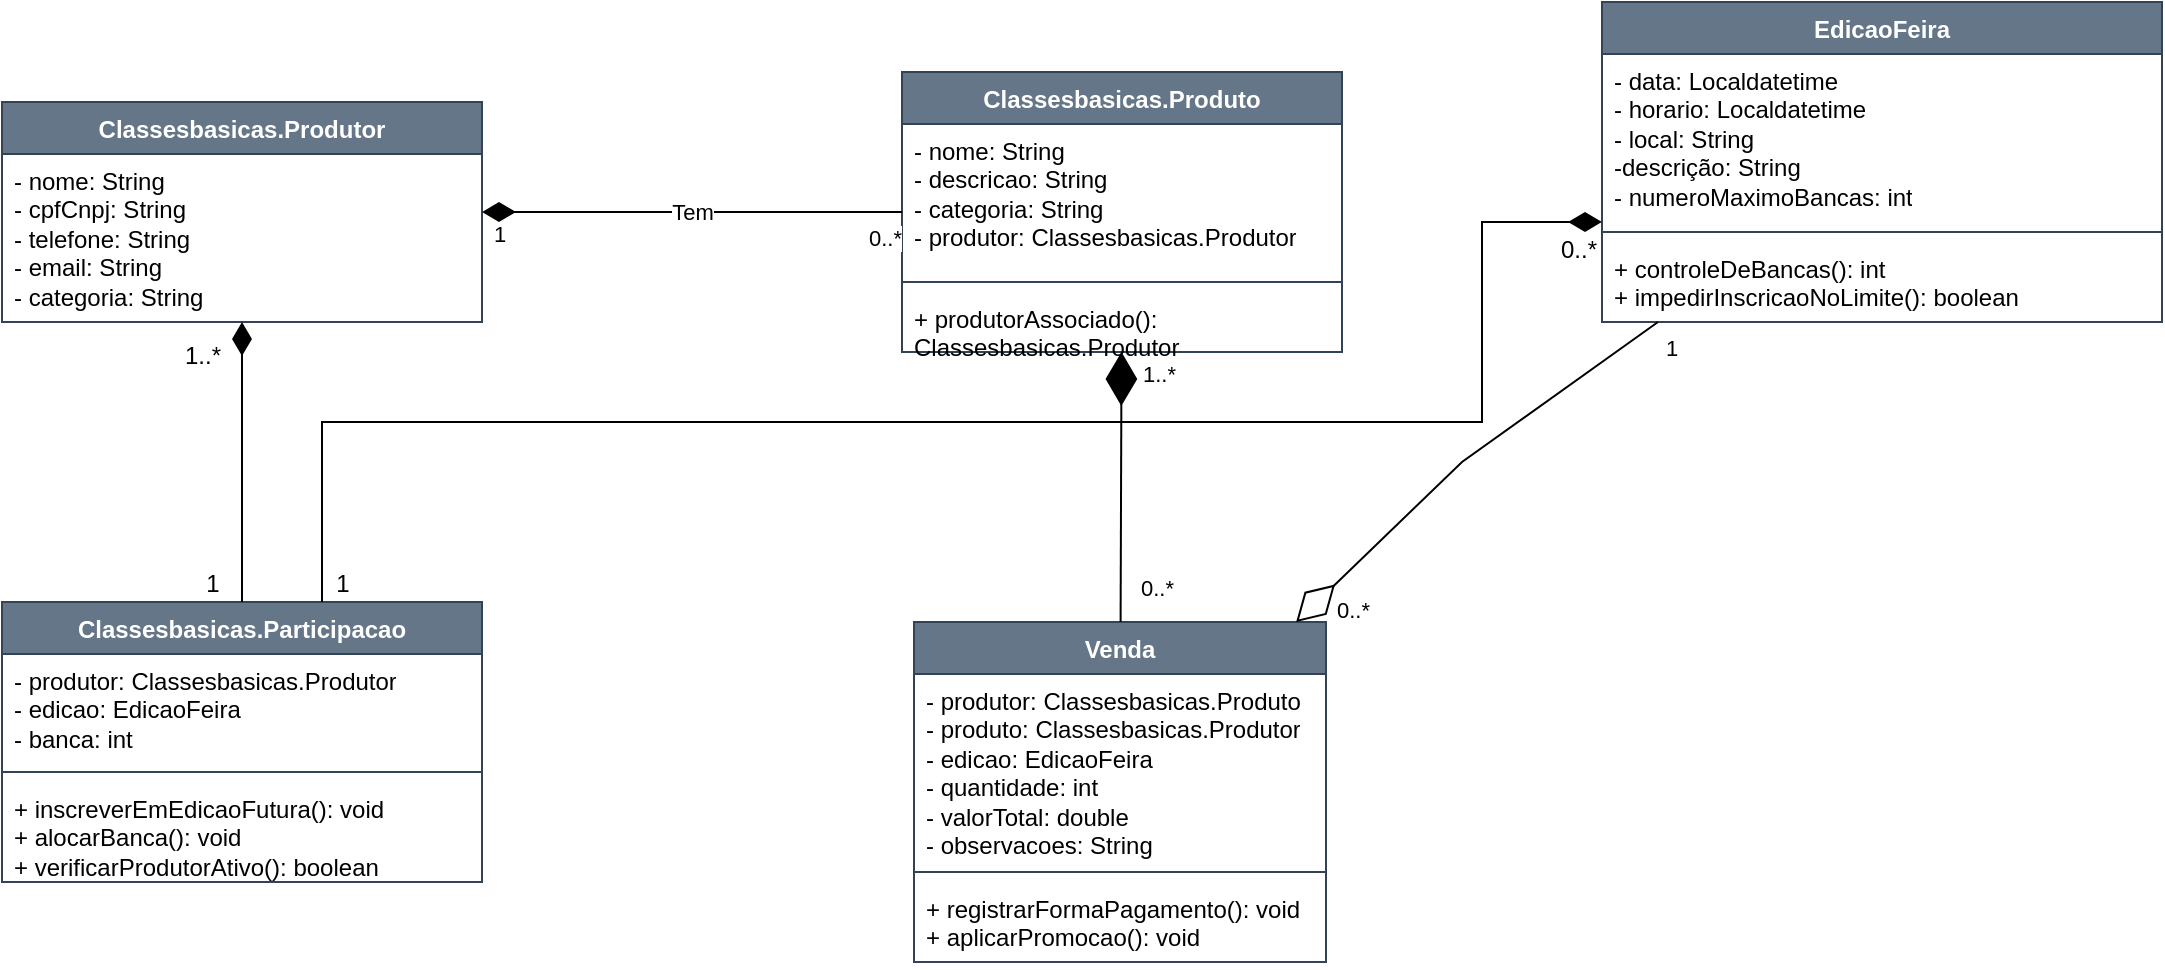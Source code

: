 <mxfile version="27.0.9">
  <diagram name="Página-1" id="UubFM1cYbvkRw-unpNSV">
    <mxGraphModel dx="1371" dy="765" grid="1" gridSize="10" guides="1" tooltips="1" connect="1" arrows="1" fold="1" page="1" pageScale="1" pageWidth="827" pageHeight="1169" math="0" shadow="0">
      <root>
        <mxCell id="0" />
        <mxCell id="1" parent="0" />
        <mxCell id="cK3SOVMdzuHlb-Z2l-2t-1" value="Classesbasicas.Produtor" style="swimlane;fontStyle=1;align=center;verticalAlign=top;childLayout=stackLayout;horizontal=1;startSize=26;horizontalStack=0;resizeParent=1;resizeParentMax=0;resizeLast=0;collapsible=1;marginBottom=0;whiteSpace=wrap;html=1;fillColor=#647687;strokeColor=#314354;fontColor=#ffffff;" parent="1" vertex="1">
          <mxGeometry x="20" y="70" width="240" height="110" as="geometry" />
        </mxCell>
        <mxCell id="cK3SOVMdzuHlb-Z2l-2t-2" value="- nome: String&lt;div&gt;- cpfCnpj: String&lt;/div&gt;&lt;div&gt;- telefone&lt;span style=&quot;background-color: transparent; color: light-dark(rgb(0, 0, 0), rgb(255, 255, 255));&quot;&gt;: String&lt;/span&gt;&lt;/div&gt;&lt;div&gt;- email&lt;span style=&quot;background-color: transparent; color: light-dark(rgb(0, 0, 0), rgb(255, 255, 255));&quot;&gt;: String&lt;/span&gt;&lt;/div&gt;&lt;div&gt;- categoria&lt;span style=&quot;background-color: transparent; color: light-dark(rgb(0, 0, 0), rgb(255, 255, 255));&quot;&gt;: String&lt;/span&gt;&lt;/div&gt;" style="text;strokeColor=none;fillColor=none;align=left;verticalAlign=top;spacingLeft=4;spacingRight=4;overflow=hidden;rotatable=0;points=[[0,0.5],[1,0.5]];portConstraint=eastwest;whiteSpace=wrap;html=1;" parent="cK3SOVMdzuHlb-Z2l-2t-1" vertex="1">
          <mxGeometry y="26" width="240" height="84" as="geometry" />
        </mxCell>
        <mxCell id="cK3SOVMdzuHlb-Z2l-2t-5" value="Classesbasicas.Produto" style="swimlane;fontStyle=1;align=center;verticalAlign=top;childLayout=stackLayout;horizontal=1;startSize=26;horizontalStack=0;resizeParent=1;resizeParentMax=0;resizeLast=0;collapsible=1;marginBottom=0;whiteSpace=wrap;html=1;fillColor=#647687;strokeColor=#314354;fontColor=#ffffff;" parent="1" vertex="1">
          <mxGeometry x="470" y="55" width="220" height="140" as="geometry" />
        </mxCell>
        <mxCell id="cK3SOVMdzuHlb-Z2l-2t-6" value="- nome: String&lt;div&gt;- descricao&lt;span style=&quot;background-color: transparent; color: light-dark(rgb(0, 0, 0), rgb(255, 255, 255));&quot;&gt;: String&lt;/span&gt;&lt;/div&gt;&lt;div&gt;- categoria&lt;span style=&quot;background-color: transparent; color: light-dark(rgb(0, 0, 0), rgb(255, 255, 255));&quot;&gt;: String&lt;/span&gt;&lt;/div&gt;&lt;div&gt;&lt;span style=&quot;background-color: transparent; color: light-dark(rgb(0, 0, 0), rgb(255, 255, 255));&quot;&gt;- produtor: Classesbasicas.Produtor&lt;/span&gt;&lt;/div&gt;" style="text;strokeColor=none;fillColor=none;align=left;verticalAlign=top;spacingLeft=4;spacingRight=4;overflow=hidden;rotatable=0;points=[[0,0.5],[1,0.5]];portConstraint=eastwest;whiteSpace=wrap;html=1;" parent="cK3SOVMdzuHlb-Z2l-2t-5" vertex="1">
          <mxGeometry y="26" width="220" height="74" as="geometry" />
        </mxCell>
        <mxCell id="cK3SOVMdzuHlb-Z2l-2t-7" value="" style="line;strokeWidth=1;fillColor=none;align=left;verticalAlign=middle;spacingTop=-1;spacingLeft=3;spacingRight=3;rotatable=0;labelPosition=right;points=[];portConstraint=eastwest;strokeColor=inherit;" parent="cK3SOVMdzuHlb-Z2l-2t-5" vertex="1">
          <mxGeometry y="100" width="220" height="10" as="geometry" />
        </mxCell>
        <mxCell id="cK3SOVMdzuHlb-Z2l-2t-8" value="&lt;div&gt;+ produtorAssociado(): Classesbasicas.Produtor&lt;/div&gt;&lt;div&gt;&lt;br&gt;&lt;/div&gt;" style="text;strokeColor=none;fillColor=none;align=left;verticalAlign=top;spacingLeft=4;spacingRight=4;overflow=hidden;rotatable=0;points=[[0,0.5],[1,0.5]];portConstraint=eastwest;whiteSpace=wrap;html=1;" parent="cK3SOVMdzuHlb-Z2l-2t-5" vertex="1">
          <mxGeometry y="110" width="220" height="30" as="geometry" />
        </mxCell>
        <mxCell id="cK3SOVMdzuHlb-Z2l-2t-9" value="EdicaoFeira" style="swimlane;fontStyle=1;align=center;verticalAlign=top;childLayout=stackLayout;horizontal=1;startSize=26;horizontalStack=0;resizeParent=1;resizeParentMax=0;resizeLast=0;collapsible=1;marginBottom=0;whiteSpace=wrap;html=1;fillColor=#647687;strokeColor=#314354;fontColor=#ffffff;" parent="1" vertex="1">
          <mxGeometry x="820" y="20" width="280" height="160" as="geometry" />
        </mxCell>
        <mxCell id="cK3SOVMdzuHlb-Z2l-2t-10" value="- data: Localdatetime&lt;div&gt;- horario: Localdatetime&lt;/div&gt;&lt;div&gt;- local&lt;span style=&quot;background-color: transparent; color: light-dark(rgb(0, 0, 0), rgb(255, 255, 255));&quot;&gt;: String&lt;/span&gt;&lt;/div&gt;&lt;div&gt;&lt;span style=&quot;background-color: transparent; color: light-dark(rgb(0, 0, 0), rgb(255, 255, 255));&quot;&gt;-descrição: String&lt;/span&gt;&lt;/div&gt;&lt;div&gt;- numeroMaximoBancas: int&lt;/div&gt;" style="text;strokeColor=none;fillColor=none;align=left;verticalAlign=top;spacingLeft=4;spacingRight=4;overflow=hidden;rotatable=0;points=[[0,0.5],[1,0.5]];portConstraint=eastwest;whiteSpace=wrap;html=1;" parent="cK3SOVMdzuHlb-Z2l-2t-9" vertex="1">
          <mxGeometry y="26" width="280" height="84" as="geometry" />
        </mxCell>
        <mxCell id="cK3SOVMdzuHlb-Z2l-2t-11" value="" style="line;strokeWidth=1;fillColor=none;align=left;verticalAlign=middle;spacingTop=-1;spacingLeft=3;spacingRight=3;rotatable=0;labelPosition=right;points=[];portConstraint=eastwest;strokeColor=inherit;" parent="cK3SOVMdzuHlb-Z2l-2t-9" vertex="1">
          <mxGeometry y="110" width="280" height="10" as="geometry" />
        </mxCell>
        <mxCell id="cK3SOVMdzuHlb-Z2l-2t-12" value="+ controleDeBancas(): int&lt;div&gt;+ impedirInscricaoNoLimite(): boolean &lt;br&gt;&lt;/div&gt;&lt;div&gt;&lt;br&gt;&lt;/div&gt;" style="text;strokeColor=none;fillColor=none;align=left;verticalAlign=top;spacingLeft=4;spacingRight=4;overflow=hidden;rotatable=0;points=[[0,0.5],[1,0.5]];portConstraint=eastwest;whiteSpace=wrap;html=1;" parent="cK3SOVMdzuHlb-Z2l-2t-9" vertex="1">
          <mxGeometry y="120" width="280" height="40" as="geometry" />
        </mxCell>
        <mxCell id="cK3SOVMdzuHlb-Z2l-2t-13" value="Classesbasicas.Participacao" style="swimlane;fontStyle=1;align=center;verticalAlign=top;childLayout=stackLayout;horizontal=1;startSize=26;horizontalStack=0;resizeParent=1;resizeParentMax=0;resizeLast=0;collapsible=1;marginBottom=0;whiteSpace=wrap;html=1;fillColor=#647687;fontColor=#ffffff;strokeColor=#314354;" parent="1" vertex="1">
          <mxGeometry x="20" y="320" width="240" height="140" as="geometry" />
        </mxCell>
        <mxCell id="cK3SOVMdzuHlb-Z2l-2t-14" value="- produtor: Classesbasicas.Produtor&lt;div&gt;- edicao: EdicaoFeira&lt;/div&gt;&lt;div&gt;- banca: int&lt;/div&gt;" style="text;strokeColor=none;fillColor=none;align=left;verticalAlign=top;spacingLeft=4;spacingRight=4;overflow=hidden;rotatable=0;points=[[0,0.5],[1,0.5]];portConstraint=eastwest;whiteSpace=wrap;html=1;" parent="cK3SOVMdzuHlb-Z2l-2t-13" vertex="1">
          <mxGeometry y="26" width="240" height="54" as="geometry" />
        </mxCell>
        <mxCell id="cK3SOVMdzuHlb-Z2l-2t-15" value="" style="line;strokeWidth=1;fillColor=none;align=left;verticalAlign=middle;spacingTop=-1;spacingLeft=3;spacingRight=3;rotatable=0;labelPosition=right;points=[];portConstraint=eastwest;strokeColor=inherit;" parent="cK3SOVMdzuHlb-Z2l-2t-13" vertex="1">
          <mxGeometry y="80" width="240" height="10" as="geometry" />
        </mxCell>
        <mxCell id="cK3SOVMdzuHlb-Z2l-2t-16" value="+ inscreverEmEdicaoFutura(): void&lt;div&gt;+ alocarBanca(): void&lt;/div&gt;&lt;div&gt;+ verificarProdutorAtivo(): boolean&lt;/div&gt;&lt;div&gt;&lt;br&gt;&lt;/div&gt;" style="text;strokeColor=none;fillColor=none;align=left;verticalAlign=top;spacingLeft=4;spacingRight=4;overflow=hidden;rotatable=0;points=[[0,0.5],[1,0.5]];portConstraint=eastwest;whiteSpace=wrap;html=1;" parent="cK3SOVMdzuHlb-Z2l-2t-13" vertex="1">
          <mxGeometry y="90" width="240" height="50" as="geometry" />
        </mxCell>
        <mxCell id="cK3SOVMdzuHlb-Z2l-2t-17" value="Venda" style="swimlane;fontStyle=1;align=center;verticalAlign=top;childLayout=stackLayout;horizontal=1;startSize=26;horizontalStack=0;resizeParent=1;resizeParentMax=0;resizeLast=0;collapsible=1;marginBottom=0;whiteSpace=wrap;html=1;fillColor=#647687;fontColor=#ffffff;strokeColor=#314354;" parent="1" vertex="1">
          <mxGeometry x="476" y="330" width="206" height="170" as="geometry" />
        </mxCell>
        <mxCell id="cK3SOVMdzuHlb-Z2l-2t-18" value="- produtor: Classesbasicas.Produto&lt;div&gt;- produto: Classesbasicas.Produtor&lt;/div&gt;&lt;div&gt;- edicao: EdicaoFeira&lt;/div&gt;&lt;div&gt;- quantidade: int&lt;/div&gt;&lt;div&gt;- valorTotal: double&lt;/div&gt;&lt;div&gt;- observacoes: String&lt;/div&gt;" style="text;strokeColor=none;fillColor=none;align=left;verticalAlign=top;spacingLeft=4;spacingRight=4;overflow=hidden;rotatable=0;points=[[0,0.5],[1,0.5]];portConstraint=eastwest;whiteSpace=wrap;html=1;" parent="cK3SOVMdzuHlb-Z2l-2t-17" vertex="1">
          <mxGeometry y="26" width="206" height="94" as="geometry" />
        </mxCell>
        <mxCell id="cK3SOVMdzuHlb-Z2l-2t-19" value="" style="line;strokeWidth=1;fillColor=none;align=left;verticalAlign=middle;spacingTop=-1;spacingLeft=3;spacingRight=3;rotatable=0;labelPosition=right;points=[];portConstraint=eastwest;strokeColor=inherit;" parent="cK3SOVMdzuHlb-Z2l-2t-17" vertex="1">
          <mxGeometry y="120" width="206" height="10" as="geometry" />
        </mxCell>
        <mxCell id="cK3SOVMdzuHlb-Z2l-2t-20" value="&lt;div&gt;+ registrarFormaPagamento(): void&lt;/div&gt;&lt;div&gt;+ aplicarPromocao(): void&lt;/div&gt;&lt;div&gt;&lt;br&gt;&lt;/div&gt;" style="text;strokeColor=none;fillColor=none;align=left;verticalAlign=top;spacingLeft=4;spacingRight=4;overflow=hidden;rotatable=0;points=[[0,0.5],[1,0.5]];portConstraint=eastwest;whiteSpace=wrap;html=1;" parent="cK3SOVMdzuHlb-Z2l-2t-17" vertex="1">
          <mxGeometry y="130" width="206" height="40" as="geometry" />
        </mxCell>
        <mxCell id="cK3SOVMdzuHlb-Z2l-2t-31" value="Tem" style="endArrow=none;html=1;endSize=12;startArrow=diamondThin;startSize=14;startFill=1;rounded=0;endFill=0;" parent="1" source="cK3SOVMdzuHlb-Z2l-2t-1" target="cK3SOVMdzuHlb-Z2l-2t-5" edge="1">
          <mxGeometry relative="1" as="geometry">
            <mxPoint x="260" y="130.028" as="sourcePoint" />
            <mxPoint x="470" y="123.078" as="targetPoint" />
            <Array as="points" />
          </mxGeometry>
        </mxCell>
        <mxCell id="cK3SOVMdzuHlb-Z2l-2t-32" value="1&lt;div&gt;&lt;br&gt;&lt;/div&gt;" style="edgeLabel;resizable=0;html=1;align=left;verticalAlign=top;" parent="cK3SOVMdzuHlb-Z2l-2t-31" connectable="0" vertex="1">
          <mxGeometry x="-1" relative="1" as="geometry">
            <mxPoint x="4" y="-2" as="offset" />
          </mxGeometry>
        </mxCell>
        <mxCell id="cK3SOVMdzuHlb-Z2l-2t-33" value="0..*" style="edgeLabel;resizable=0;html=1;align=right;verticalAlign=top;" parent="cK3SOVMdzuHlb-Z2l-2t-31" connectable="0" vertex="1">
          <mxGeometry x="1" relative="1" as="geometry" />
        </mxCell>
        <mxCell id="cK3SOVMdzuHlb-Z2l-2t-36" value="" style="endArrow=none;html=1;endSize=12;startArrow=diamondThin;startSize=14;startFill=1;rounded=0;endFill=0;" parent="1" source="cK3SOVMdzuHlb-Z2l-2t-1" target="cK3SOVMdzuHlb-Z2l-2t-13" edge="1">
          <mxGeometry relative="1" as="geometry">
            <mxPoint x="340" y="250" as="sourcePoint" />
            <mxPoint x="550" y="250" as="targetPoint" />
            <Array as="points" />
          </mxGeometry>
        </mxCell>
        <mxCell id="Uev11RCgkz0eMrtclTKq-8" value="" style="endArrow=none;html=1;endSize=12;startArrow=diamondThin;startSize=14;startFill=1;rounded=0;endFill=0;edgeStyle=orthogonalEdgeStyle;" parent="1" source="cK3SOVMdzuHlb-Z2l-2t-9" target="cK3SOVMdzuHlb-Z2l-2t-13" edge="1">
          <mxGeometry relative="1" as="geometry">
            <mxPoint x="680" y="300" as="sourcePoint" />
            <mxPoint x="680" y="406" as="targetPoint" />
            <Array as="points">
              <mxPoint x="760" y="130" />
              <mxPoint x="760" y="230" />
              <mxPoint x="180" y="230" />
            </Array>
          </mxGeometry>
        </mxCell>
        <mxCell id="Uev11RCgkz0eMrtclTKq-14" value="" style="endArrow=diamondThin;endFill=0;endSize=24;html=1;rounded=0;" parent="1" source="cK3SOVMdzuHlb-Z2l-2t-9" target="cK3SOVMdzuHlb-Z2l-2t-17" edge="1">
          <mxGeometry width="160" relative="1" as="geometry">
            <mxPoint x="330" y="280" as="sourcePoint" />
            <mxPoint x="490" y="280" as="targetPoint" />
            <Array as="points">
              <mxPoint x="750" y="250" />
            </Array>
          </mxGeometry>
        </mxCell>
        <mxCell id="Uev11RCgkz0eMrtclTKq-16" value="1&lt;div&gt;&lt;br&gt;&lt;/div&gt;" style="edgeLabel;resizable=0;html=1;align=left;verticalAlign=top;" parent="1" connectable="0" vertex="1">
          <mxGeometry x="850" y="180" as="geometry" />
        </mxCell>
        <mxCell id="Uev11RCgkz0eMrtclTKq-17" value="0..*" style="edgeLabel;resizable=0;html=1;align=right;verticalAlign=top;" parent="1" connectable="0" vertex="1">
          <mxGeometry x="704" y="311" as="geometry" />
        </mxCell>
        <mxCell id="Uev11RCgkz0eMrtclTKq-22" value="" style="endArrow=diamondThin;endFill=1;endSize=24;html=1;rounded=0;" parent="1" source="cK3SOVMdzuHlb-Z2l-2t-17" target="cK3SOVMdzuHlb-Z2l-2t-5" edge="1">
          <mxGeometry width="160" relative="1" as="geometry">
            <mxPoint x="980" y="460" as="sourcePoint" />
            <mxPoint x="980" y="370" as="targetPoint" />
          </mxGeometry>
        </mxCell>
        <mxCell id="Uev11RCgkz0eMrtclTKq-23" value="1..*" style="edgeLabel;resizable=0;html=1;align=right;verticalAlign=top;" parent="1" connectable="0" vertex="1">
          <mxGeometry x="607" y="193" as="geometry" />
        </mxCell>
        <mxCell id="Uev11RCgkz0eMrtclTKq-24" value="0..*" style="edgeLabel;resizable=0;html=1;align=right;verticalAlign=top;" parent="1" connectable="0" vertex="1">
          <mxGeometry x="606" y="300" as="geometry" />
        </mxCell>
        <mxCell id="cTLOUE46LRVvWe_v4zAX-8" value="0..*" style="text;html=1;align=center;verticalAlign=middle;resizable=0;points=[];autosize=1;strokeColor=none;fillColor=none;" vertex="1" parent="1">
          <mxGeometry x="788" y="129" width="40" height="30" as="geometry" />
        </mxCell>
        <mxCell id="cTLOUE46LRVvWe_v4zAX-9" value="&lt;div&gt;1&lt;/div&gt;&lt;div&gt;&lt;br&gt;&lt;/div&gt;" style="text;html=1;align=center;verticalAlign=middle;resizable=0;points=[];autosize=1;strokeColor=none;fillColor=none;" vertex="1" parent="1">
          <mxGeometry x="175" y="298" width="30" height="40" as="geometry" />
        </mxCell>
        <mxCell id="cTLOUE46LRVvWe_v4zAX-10" value="1..*" style="text;html=1;align=center;verticalAlign=middle;resizable=0;points=[];autosize=1;strokeColor=none;fillColor=none;" vertex="1" parent="1">
          <mxGeometry x="100" y="182" width="40" height="30" as="geometry" />
        </mxCell>
        <mxCell id="cTLOUE46LRVvWe_v4zAX-11" value="1" style="text;html=1;align=center;verticalAlign=middle;resizable=0;points=[];autosize=1;strokeColor=none;fillColor=none;" vertex="1" parent="1">
          <mxGeometry x="110" y="296" width="30" height="30" as="geometry" />
        </mxCell>
      </root>
    </mxGraphModel>
  </diagram>
</mxfile>
